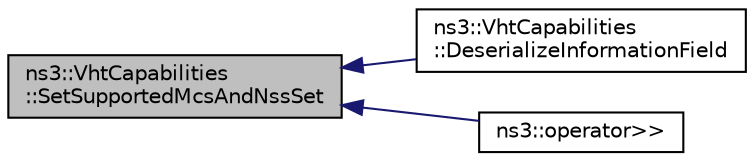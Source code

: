 digraph "ns3::VhtCapabilities::SetSupportedMcsAndNssSet"
{
  edge [fontname="Helvetica",fontsize="10",labelfontname="Helvetica",labelfontsize="10"];
  node [fontname="Helvetica",fontsize="10",shape=record];
  rankdir="LR";
  Node1 [label="ns3::VhtCapabilities\l::SetSupportedMcsAndNssSet",height=0.2,width=0.4,color="black", fillcolor="grey75", style="filled", fontcolor="black"];
  Node1 -> Node2 [dir="back",color="midnightblue",fontsize="10",style="solid"];
  Node2 [label="ns3::VhtCapabilities\l::DeserializeInformationField",height=0.2,width=0.4,color="black", fillcolor="white", style="filled",URL="$de/de4/classns3_1_1VhtCapabilities.html#a74e180ae128b0649a30c9ba7a718049f"];
  Node1 -> Node3 [dir="back",color="midnightblue",fontsize="10",style="solid"];
  Node3 [label="ns3::operator\>\>",height=0.2,width=0.4,color="black", fillcolor="white", style="filled",URL="$d7/d2e/namespacens3.html#a6e4616316048a7f526bdd79ba0f8ba67"];
}
